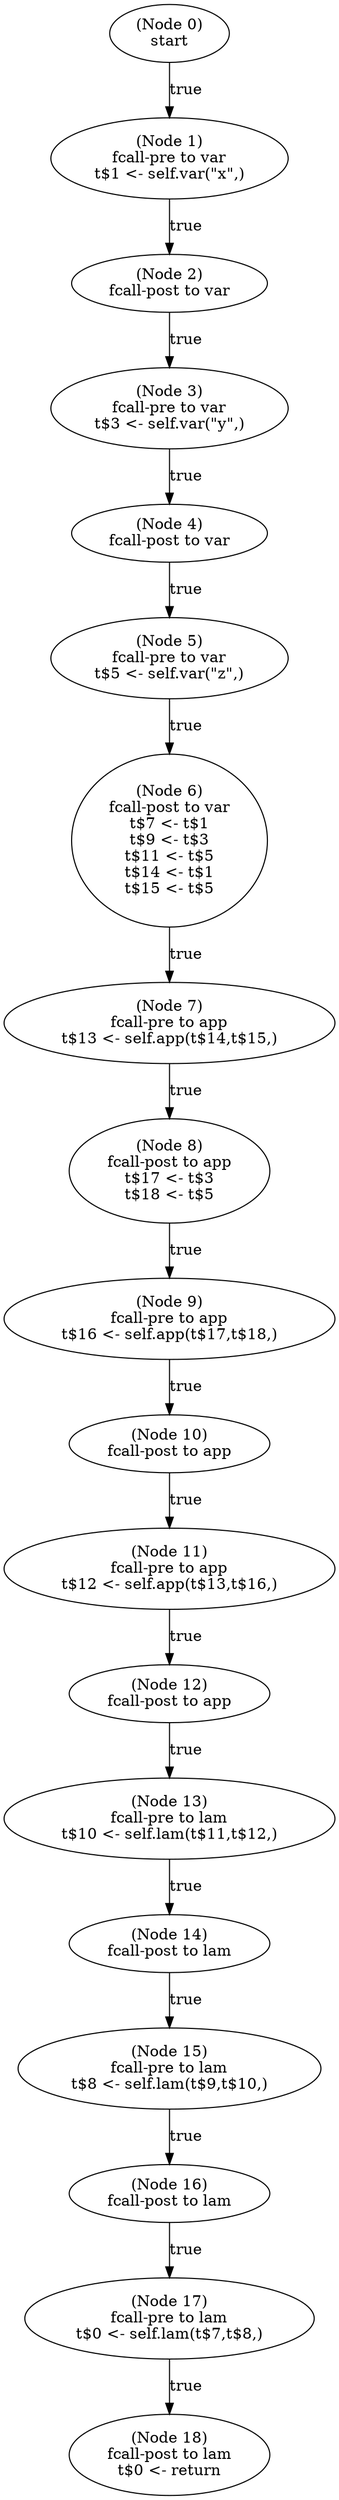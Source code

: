 digraph s_post {
  n0 [label="(Node 0)\nstart\n"];
 n0 -> n1 [label="true"];
  n1 [label="(Node 1)\nfcall-pre to var\nt$1 <- self.var(\"x\",)\n"];
 n1 -> n2 [label="true"];
  n2 [label="(Node 2)\nfcall-post to var\n"];
 n2 -> n3 [label="true"];
  n3 [label="(Node 3)\nfcall-pre to var\nt$3 <- self.var(\"y\",)\n"];
 n3 -> n4 [label="true"];
  n4 [label="(Node 4)\nfcall-post to var\n"];
 n4 -> n5 [label="true"];
  n5 [label="(Node 5)\nfcall-pre to var\nt$5 <- self.var(\"z\",)\n"];
 n5 -> n6 [label="true"];
  n6 [label="(Node 6)\nfcall-post to var\nt$7 <- t$1\nt$9 <- t$3\nt$11 <- t$5\nt$14 <- t$1\nt$15 <- t$5\n"];
 n6 -> n7 [label="true"];
  n7 [label="(Node 7)\nfcall-pre to app\nt$13 <- self.app(t$14,t$15,)\n"];
 n7 -> n8 [label="true"];
  n8 [label="(Node 8)\nfcall-post to app\nt$17 <- t$3\nt$18 <- t$5\n"];
 n8 -> n9 [label="true"];
  n9 [label="(Node 9)\nfcall-pre to app\nt$16 <- self.app(t$17,t$18,)\n"];
 n9 -> n10 [label="true"];
  n10 [label="(Node 10)\nfcall-post to app\n"];
 n10 -> n11 [label="true"];
  n11 [label="(Node 11)\nfcall-pre to app\nt$12 <- self.app(t$13,t$16,)\n"];
 n11 -> n12 [label="true"];
  n12 [label="(Node 12)\nfcall-post to app\n"];
 n12 -> n13 [label="true"];
  n13 [label="(Node 13)\nfcall-pre to lam\nt$10 <- self.lam(t$11,t$12,)\n"];
 n13 -> n14 [label="true"];
  n14 [label="(Node 14)\nfcall-post to lam\n"];
 n14 -> n15 [label="true"];
  n15 [label="(Node 15)\nfcall-pre to lam\nt$8 <- self.lam(t$9,t$10,)\n"];
 n15 -> n16 [label="true"];
  n16 [label="(Node 16)\nfcall-post to lam\n"];
 n16 -> n17 [label="true"];
  n17 [label="(Node 17)\nfcall-pre to lam\nt$0 <- self.lam(t$7,t$8,)\n"];
 n17 -> n18 [label="true"];
  n18 [label="(Node 18)\nfcall-post to lam\nt$0 <- return\n"];
}
